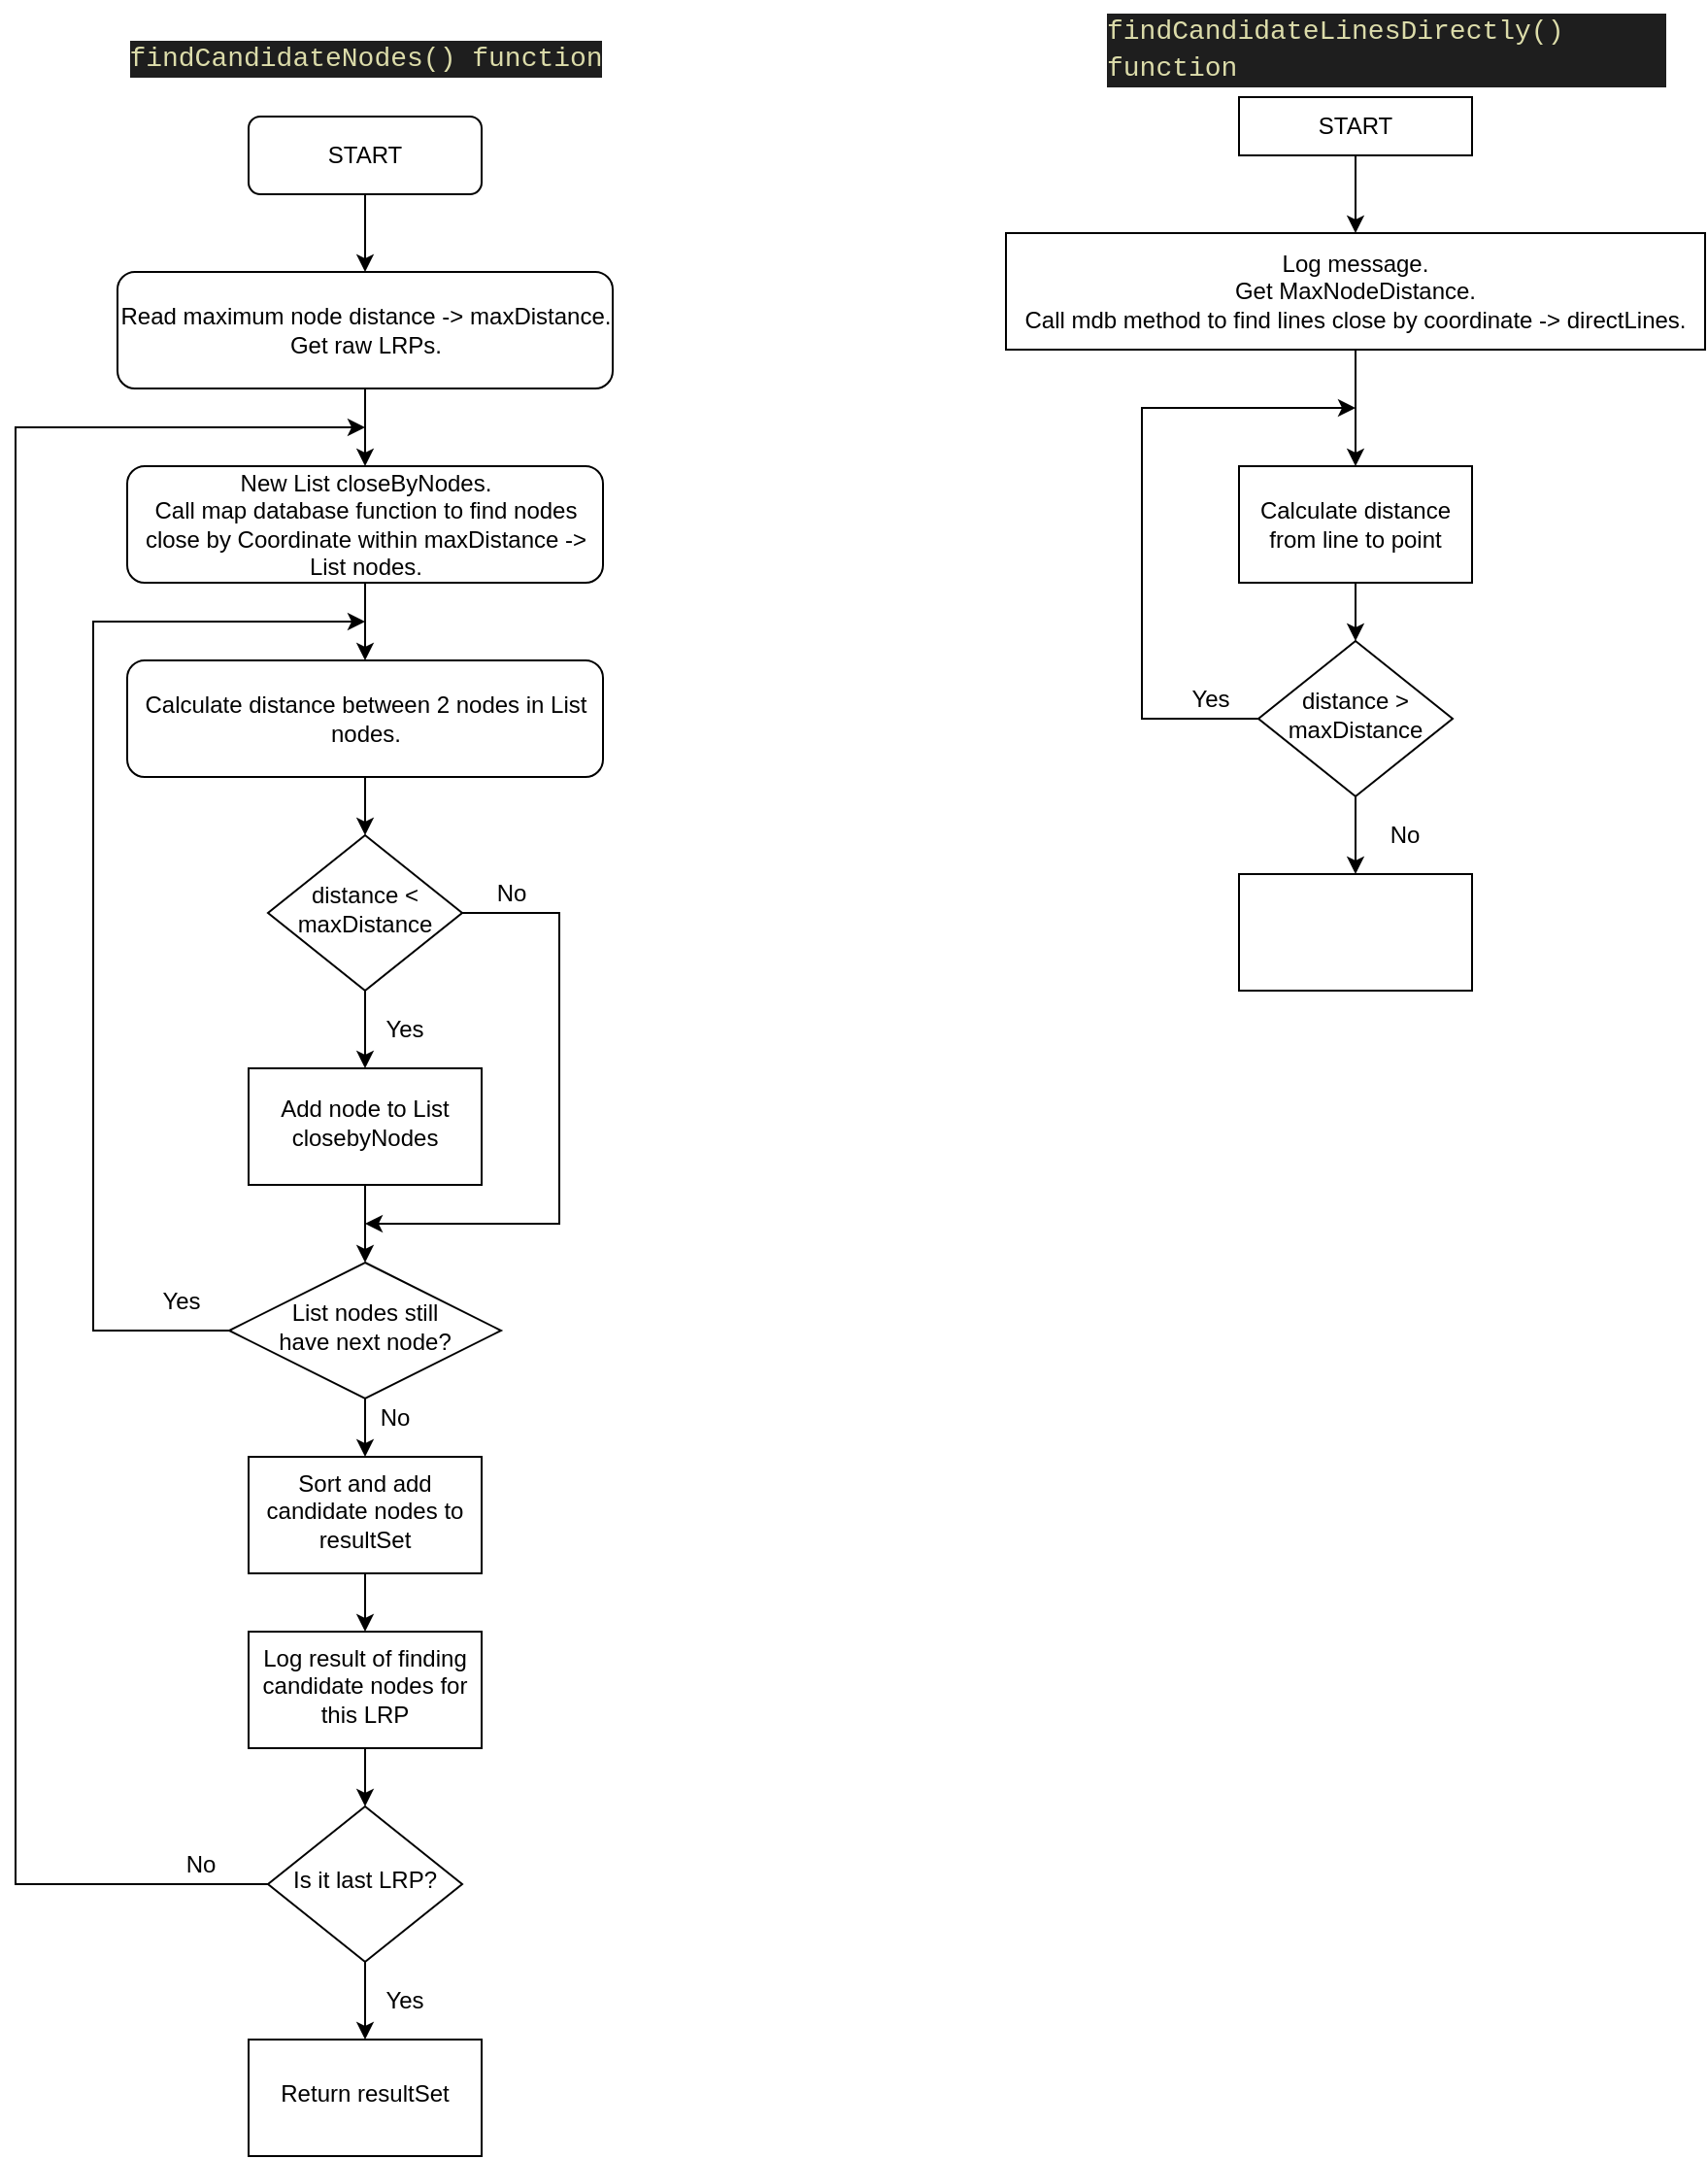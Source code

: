 <mxfile version="16.6.4" type="github">
  <diagram id="C5RBs43oDa-KdzZeNtuy" name="Page-1">
    <mxGraphModel dx="680" dy="379" grid="1" gridSize="10" guides="1" tooltips="1" connect="1" arrows="1" fold="1" page="1" pageScale="1" pageWidth="1200" pageHeight="1920" math="0" shadow="0">
      <root>
        <mxCell id="WIyWlLk6GJQsqaUBKTNV-0" />
        <mxCell id="WIyWlLk6GJQsqaUBKTNV-1" parent="WIyWlLk6GJQsqaUBKTNV-0" />
        <mxCell id="7TvibC5tmpHhkKPToRM5-1" value="" style="edgeStyle=orthogonalEdgeStyle;rounded=0;orthogonalLoop=1;jettySize=auto;html=1;" edge="1" parent="WIyWlLk6GJQsqaUBKTNV-1" source="WIyWlLk6GJQsqaUBKTNV-3" target="7TvibC5tmpHhkKPToRM5-0">
          <mxGeometry relative="1" as="geometry" />
        </mxCell>
        <mxCell id="WIyWlLk6GJQsqaUBKTNV-3" value="START" style="rounded=1;whiteSpace=wrap;html=1;fontSize=12;glass=0;strokeWidth=1;shadow=0;" parent="WIyWlLk6GJQsqaUBKTNV-1" vertex="1">
          <mxGeometry x="160" y="80" width="120" height="40" as="geometry" />
        </mxCell>
        <mxCell id="7TvibC5tmpHhkKPToRM5-9" value="" style="edgeStyle=orthogonalEdgeStyle;rounded=0;orthogonalLoop=1;jettySize=auto;html=1;" edge="1" parent="WIyWlLk6GJQsqaUBKTNV-1" source="7TvibC5tmpHhkKPToRM5-0" target="7TvibC5tmpHhkKPToRM5-8">
          <mxGeometry relative="1" as="geometry" />
        </mxCell>
        <mxCell id="7TvibC5tmpHhkKPToRM5-0" value="Read maximum node distance -&amp;gt; maxDistance.&lt;br&gt;Get raw LRPs." style="rounded=1;whiteSpace=wrap;html=1;fontSize=12;glass=0;strokeWidth=1;shadow=0;" vertex="1" parent="WIyWlLk6GJQsqaUBKTNV-1">
          <mxGeometry x="92.5" y="160" width="255" height="60" as="geometry" />
        </mxCell>
        <mxCell id="7TvibC5tmpHhkKPToRM5-17" value="" style="edgeStyle=orthogonalEdgeStyle;rounded=0;orthogonalLoop=1;jettySize=auto;html=1;" edge="1" parent="WIyWlLk6GJQsqaUBKTNV-1" source="7TvibC5tmpHhkKPToRM5-6" target="7TvibC5tmpHhkKPToRM5-16">
          <mxGeometry relative="1" as="geometry" />
        </mxCell>
        <mxCell id="7TvibC5tmpHhkKPToRM5-22" style="edgeStyle=orthogonalEdgeStyle;rounded=0;orthogonalLoop=1;jettySize=auto;html=1;" edge="1" parent="WIyWlLk6GJQsqaUBKTNV-1" source="7TvibC5tmpHhkKPToRM5-6">
          <mxGeometry relative="1" as="geometry">
            <mxPoint x="220" y="650" as="targetPoint" />
            <Array as="points">
              <mxPoint x="320" y="490" />
              <mxPoint x="320" y="650" />
            </Array>
          </mxGeometry>
        </mxCell>
        <mxCell id="7TvibC5tmpHhkKPToRM5-6" value="distance &amp;lt; maxDistance" style="rhombus;whiteSpace=wrap;html=1;shadow=0;fontFamily=Helvetica;fontSize=12;align=center;strokeWidth=1;spacing=6;spacingTop=-4;" vertex="1" parent="WIyWlLk6GJQsqaUBKTNV-1">
          <mxGeometry x="170" y="450" width="100" height="80" as="geometry" />
        </mxCell>
        <mxCell id="7TvibC5tmpHhkKPToRM5-12" value="" style="edgeStyle=orthogonalEdgeStyle;rounded=0;orthogonalLoop=1;jettySize=auto;html=1;" edge="1" parent="WIyWlLk6GJQsqaUBKTNV-1" source="7TvibC5tmpHhkKPToRM5-8" target="7TvibC5tmpHhkKPToRM5-11">
          <mxGeometry relative="1" as="geometry" />
        </mxCell>
        <mxCell id="7TvibC5tmpHhkKPToRM5-8" value="New List closeByNodes.&lt;br&gt;Call map database function to find nodes close by Coordinate within maxDistance -&amp;gt; List nodes." style="rounded=1;whiteSpace=wrap;html=1;fontSize=12;glass=0;strokeWidth=1;shadow=0;" vertex="1" parent="WIyWlLk6GJQsqaUBKTNV-1">
          <mxGeometry x="97.5" y="260" width="245" height="60" as="geometry" />
        </mxCell>
        <mxCell id="7TvibC5tmpHhkKPToRM5-13" value="" style="edgeStyle=orthogonalEdgeStyle;rounded=0;orthogonalLoop=1;jettySize=auto;html=1;" edge="1" parent="WIyWlLk6GJQsqaUBKTNV-1" source="7TvibC5tmpHhkKPToRM5-11" target="7TvibC5tmpHhkKPToRM5-6">
          <mxGeometry relative="1" as="geometry" />
        </mxCell>
        <mxCell id="7TvibC5tmpHhkKPToRM5-11" value="Calculate distance between 2 nodes in List nodes." style="rounded=1;whiteSpace=wrap;html=1;fontSize=12;glass=0;strokeWidth=1;shadow=0;" vertex="1" parent="WIyWlLk6GJQsqaUBKTNV-1">
          <mxGeometry x="97.5" y="360" width="245" height="60" as="geometry" />
        </mxCell>
        <mxCell id="7TvibC5tmpHhkKPToRM5-21" value="" style="edgeStyle=orthogonalEdgeStyle;rounded=0;orthogonalLoop=1;jettySize=auto;html=1;" edge="1" parent="WIyWlLk6GJQsqaUBKTNV-1" source="7TvibC5tmpHhkKPToRM5-16" target="7TvibC5tmpHhkKPToRM5-18">
          <mxGeometry relative="1" as="geometry" />
        </mxCell>
        <mxCell id="7TvibC5tmpHhkKPToRM5-16" value="Add node to List closebyNodes" style="whiteSpace=wrap;html=1;shadow=0;strokeWidth=1;spacing=6;spacingTop=-4;" vertex="1" parent="WIyWlLk6GJQsqaUBKTNV-1">
          <mxGeometry x="160" y="570" width="120" height="60" as="geometry" />
        </mxCell>
        <mxCell id="7TvibC5tmpHhkKPToRM5-25" style="edgeStyle=orthogonalEdgeStyle;rounded=0;orthogonalLoop=1;jettySize=auto;html=1;" edge="1" parent="WIyWlLk6GJQsqaUBKTNV-1" source="7TvibC5tmpHhkKPToRM5-18">
          <mxGeometry relative="1" as="geometry">
            <mxPoint x="220" y="340" as="targetPoint" />
            <Array as="points">
              <mxPoint x="80" y="705" />
              <mxPoint x="80" y="340" />
              <mxPoint x="220" y="340" />
            </Array>
          </mxGeometry>
        </mxCell>
        <mxCell id="7TvibC5tmpHhkKPToRM5-28" value="" style="edgeStyle=orthogonalEdgeStyle;rounded=0;orthogonalLoop=1;jettySize=auto;html=1;" edge="1" parent="WIyWlLk6GJQsqaUBKTNV-1" source="7TvibC5tmpHhkKPToRM5-18" target="7TvibC5tmpHhkKPToRM5-27">
          <mxGeometry relative="1" as="geometry" />
        </mxCell>
        <mxCell id="7TvibC5tmpHhkKPToRM5-18" value="List nodes still &lt;br&gt;have next node?" style="rhombus;whiteSpace=wrap;html=1;shadow=0;fontFamily=Helvetica;fontSize=12;align=center;strokeWidth=1;spacing=6;spacingTop=-4;" vertex="1" parent="WIyWlLk6GJQsqaUBKTNV-1">
          <mxGeometry x="150" y="670" width="140" height="70" as="geometry" />
        </mxCell>
        <mxCell id="7TvibC5tmpHhkKPToRM5-23" value="Yes" style="text;html=1;align=center;verticalAlign=middle;resizable=0;points=[];autosize=1;strokeColor=none;fillColor=none;" vertex="1" parent="WIyWlLk6GJQsqaUBKTNV-1">
          <mxGeometry x="225" y="540" width="30" height="20" as="geometry" />
        </mxCell>
        <mxCell id="7TvibC5tmpHhkKPToRM5-24" value="No" style="text;html=1;align=center;verticalAlign=middle;resizable=0;points=[];autosize=1;strokeColor=none;fillColor=none;" vertex="1" parent="WIyWlLk6GJQsqaUBKTNV-1">
          <mxGeometry x="280" y="470" width="30" height="20" as="geometry" />
        </mxCell>
        <mxCell id="7TvibC5tmpHhkKPToRM5-26" value="Yes" style="text;html=1;align=center;verticalAlign=middle;resizable=0;points=[];autosize=1;strokeColor=none;fillColor=none;" vertex="1" parent="WIyWlLk6GJQsqaUBKTNV-1">
          <mxGeometry x="110" y="680" width="30" height="20" as="geometry" />
        </mxCell>
        <mxCell id="7TvibC5tmpHhkKPToRM5-36" value="" style="edgeStyle=orthogonalEdgeStyle;rounded=0;orthogonalLoop=1;jettySize=auto;html=1;" edge="1" parent="WIyWlLk6GJQsqaUBKTNV-1" source="7TvibC5tmpHhkKPToRM5-27" target="7TvibC5tmpHhkKPToRM5-34">
          <mxGeometry relative="1" as="geometry" />
        </mxCell>
        <mxCell id="7TvibC5tmpHhkKPToRM5-27" value="Sort and add candidate nodes to resultSet" style="whiteSpace=wrap;html=1;shadow=0;strokeWidth=1;spacing=6;spacingTop=-4;" vertex="1" parent="WIyWlLk6GJQsqaUBKTNV-1">
          <mxGeometry x="160" y="770" width="120" height="60" as="geometry" />
        </mxCell>
        <mxCell id="7TvibC5tmpHhkKPToRM5-29" value="No" style="text;html=1;align=center;verticalAlign=middle;resizable=0;points=[];autosize=1;strokeColor=none;fillColor=none;" vertex="1" parent="WIyWlLk6GJQsqaUBKTNV-1">
          <mxGeometry x="220" y="740" width="30" height="20" as="geometry" />
        </mxCell>
        <mxCell id="7TvibC5tmpHhkKPToRM5-38" value="" style="edgeStyle=orthogonalEdgeStyle;rounded=0;orthogonalLoop=1;jettySize=auto;html=1;" edge="1" parent="WIyWlLk6GJQsqaUBKTNV-1" source="7TvibC5tmpHhkKPToRM5-34" target="7TvibC5tmpHhkKPToRM5-37">
          <mxGeometry relative="1" as="geometry" />
        </mxCell>
        <mxCell id="7TvibC5tmpHhkKPToRM5-34" value="Log result of finding candidate nodes for this LRP" style="whiteSpace=wrap;html=1;shadow=0;strokeWidth=1;spacing=6;spacingTop=-4;" vertex="1" parent="WIyWlLk6GJQsqaUBKTNV-1">
          <mxGeometry x="160" y="860" width="120" height="60" as="geometry" />
        </mxCell>
        <mxCell id="7TvibC5tmpHhkKPToRM5-39" style="edgeStyle=orthogonalEdgeStyle;rounded=0;orthogonalLoop=1;jettySize=auto;html=1;" edge="1" parent="WIyWlLk6GJQsqaUBKTNV-1" source="7TvibC5tmpHhkKPToRM5-37">
          <mxGeometry relative="1" as="geometry">
            <mxPoint x="220" y="240" as="targetPoint" />
            <Array as="points">
              <mxPoint x="40" y="990" />
              <mxPoint x="40" y="240" />
            </Array>
          </mxGeometry>
        </mxCell>
        <mxCell id="7TvibC5tmpHhkKPToRM5-42" value="" style="edgeStyle=orthogonalEdgeStyle;rounded=0;orthogonalLoop=1;jettySize=auto;html=1;" edge="1" parent="WIyWlLk6GJQsqaUBKTNV-1" source="7TvibC5tmpHhkKPToRM5-37" target="7TvibC5tmpHhkKPToRM5-41">
          <mxGeometry relative="1" as="geometry" />
        </mxCell>
        <mxCell id="7TvibC5tmpHhkKPToRM5-37" value="Is it last LRP?" style="rhombus;whiteSpace=wrap;html=1;shadow=0;fontFamily=Helvetica;fontSize=12;align=center;strokeWidth=1;spacing=6;spacingTop=-4;" vertex="1" parent="WIyWlLk6GJQsqaUBKTNV-1">
          <mxGeometry x="170" y="950" width="100" height="80" as="geometry" />
        </mxCell>
        <mxCell id="7TvibC5tmpHhkKPToRM5-40" value="No" style="text;html=1;align=center;verticalAlign=middle;resizable=0;points=[];autosize=1;strokeColor=none;fillColor=none;" vertex="1" parent="WIyWlLk6GJQsqaUBKTNV-1">
          <mxGeometry x="120" y="970" width="30" height="20" as="geometry" />
        </mxCell>
        <mxCell id="7TvibC5tmpHhkKPToRM5-41" value="Return resultSet" style="whiteSpace=wrap;html=1;shadow=0;strokeWidth=1;spacing=6;spacingTop=-4;" vertex="1" parent="WIyWlLk6GJQsqaUBKTNV-1">
          <mxGeometry x="160" y="1070" width="120" height="60" as="geometry" />
        </mxCell>
        <mxCell id="7TvibC5tmpHhkKPToRM5-43" value="Yes" style="text;html=1;align=center;verticalAlign=middle;resizable=0;points=[];autosize=1;strokeColor=none;fillColor=none;" vertex="1" parent="WIyWlLk6GJQsqaUBKTNV-1">
          <mxGeometry x="225" y="1040" width="30" height="20" as="geometry" />
        </mxCell>
        <mxCell id="7TvibC5tmpHhkKPToRM5-45" value="&lt;div style=&quot;color: rgb(212 , 212 , 212) ; background-color: rgb(30 , 30 , 30) ; font-family: &amp;#34;consolas&amp;#34; , &amp;#34;courier new&amp;#34; , monospace ; font-size: 14px ; line-height: 19px&quot;&gt;&lt;span style=&quot;color: #dcdcaa&quot;&gt;findCandidateNodes() function&lt;/span&gt;&lt;/div&gt;" style="text;html=1;align=center;verticalAlign=middle;resizable=0;points=[];autosize=1;strokeColor=none;fillColor=none;" vertex="1" parent="WIyWlLk6GJQsqaUBKTNV-1">
          <mxGeometry x="100" y="40" width="240" height="20" as="geometry" />
        </mxCell>
        <mxCell id="7TvibC5tmpHhkKPToRM5-46" value="&lt;div style=&quot;color: rgb(212 , 212 , 212) ; background-color: rgb(30 , 30 , 30) ; font-family: &amp;#34;consolas&amp;#34; , &amp;#34;courier new&amp;#34; , monospace ; font-weight: normal ; font-size: 14px ; line-height: 19px&quot;&gt;&lt;div&gt;&lt;span style=&quot;color: #dcdcaa&quot;&gt;findCandidateLinesDirectly() function&lt;/span&gt;&lt;/div&gt;&lt;/div&gt;" style="text;whiteSpace=wrap;html=1;" vertex="1" parent="WIyWlLk6GJQsqaUBKTNV-1">
          <mxGeometry x="600" y="20" width="290" height="30" as="geometry" />
        </mxCell>
        <mxCell id="7TvibC5tmpHhkKPToRM5-49" value="" style="edgeStyle=orthogonalEdgeStyle;rounded=0;orthogonalLoop=1;jettySize=auto;html=1;" edge="1" parent="WIyWlLk6GJQsqaUBKTNV-1" source="7TvibC5tmpHhkKPToRM5-47" target="7TvibC5tmpHhkKPToRM5-48">
          <mxGeometry relative="1" as="geometry" />
        </mxCell>
        <mxCell id="7TvibC5tmpHhkKPToRM5-47" value="START" style="rounded=0;whiteSpace=wrap;html=1;" vertex="1" parent="WIyWlLk6GJQsqaUBKTNV-1">
          <mxGeometry x="670" y="70" width="120" height="30" as="geometry" />
        </mxCell>
        <mxCell id="7TvibC5tmpHhkKPToRM5-51" value="" style="edgeStyle=orthogonalEdgeStyle;rounded=0;orthogonalLoop=1;jettySize=auto;html=1;" edge="1" parent="WIyWlLk6GJQsqaUBKTNV-1" source="7TvibC5tmpHhkKPToRM5-48" target="7TvibC5tmpHhkKPToRM5-50">
          <mxGeometry relative="1" as="geometry" />
        </mxCell>
        <mxCell id="7TvibC5tmpHhkKPToRM5-48" value="Log message.&lt;br&gt;Get MaxNodeDistance.&lt;br&gt;Call mdb method to find lines close by coordinate -&amp;gt; directLines." style="whiteSpace=wrap;html=1;rounded=0;" vertex="1" parent="WIyWlLk6GJQsqaUBKTNV-1">
          <mxGeometry x="550" y="140" width="360" height="60" as="geometry" />
        </mxCell>
        <mxCell id="7TvibC5tmpHhkKPToRM5-55" value="" style="edgeStyle=orthogonalEdgeStyle;rounded=0;orthogonalLoop=1;jettySize=auto;html=1;" edge="1" parent="WIyWlLk6GJQsqaUBKTNV-1" source="7TvibC5tmpHhkKPToRM5-50" target="7TvibC5tmpHhkKPToRM5-52">
          <mxGeometry relative="1" as="geometry" />
        </mxCell>
        <mxCell id="7TvibC5tmpHhkKPToRM5-50" value="Calculate distance from line to point" style="whiteSpace=wrap;html=1;rounded=0;" vertex="1" parent="WIyWlLk6GJQsqaUBKTNV-1">
          <mxGeometry x="670" y="260" width="120" height="60" as="geometry" />
        </mxCell>
        <mxCell id="7TvibC5tmpHhkKPToRM5-56" style="edgeStyle=orthogonalEdgeStyle;rounded=0;orthogonalLoop=1;jettySize=auto;html=1;" edge="1" parent="WIyWlLk6GJQsqaUBKTNV-1" source="7TvibC5tmpHhkKPToRM5-52">
          <mxGeometry relative="1" as="geometry">
            <mxPoint x="730" y="230" as="targetPoint" />
            <Array as="points">
              <mxPoint x="620" y="390" />
              <mxPoint x="620" y="230" />
              <mxPoint x="730" y="230" />
            </Array>
          </mxGeometry>
        </mxCell>
        <mxCell id="7TvibC5tmpHhkKPToRM5-59" value="" style="edgeStyle=orthogonalEdgeStyle;rounded=0;orthogonalLoop=1;jettySize=auto;html=1;" edge="1" parent="WIyWlLk6GJQsqaUBKTNV-1" source="7TvibC5tmpHhkKPToRM5-52" target="7TvibC5tmpHhkKPToRM5-58">
          <mxGeometry relative="1" as="geometry" />
        </mxCell>
        <mxCell id="7TvibC5tmpHhkKPToRM5-52" value="distance &amp;gt; maxDistance" style="rhombus;whiteSpace=wrap;html=1;shadow=0;fontFamily=Helvetica;fontSize=12;align=center;strokeWidth=1;spacing=6;spacingTop=-4;" vertex="1" parent="WIyWlLk6GJQsqaUBKTNV-1">
          <mxGeometry x="680" y="350" width="100" height="80" as="geometry" />
        </mxCell>
        <mxCell id="7TvibC5tmpHhkKPToRM5-57" value="Yes" style="text;html=1;align=center;verticalAlign=middle;resizable=0;points=[];autosize=1;strokeColor=none;fillColor=none;" vertex="1" parent="WIyWlLk6GJQsqaUBKTNV-1">
          <mxGeometry x="640" y="370" width="30" height="20" as="geometry" />
        </mxCell>
        <mxCell id="7TvibC5tmpHhkKPToRM5-58" value="" style="whiteSpace=wrap;html=1;shadow=0;strokeWidth=1;spacing=6;spacingTop=-4;" vertex="1" parent="WIyWlLk6GJQsqaUBKTNV-1">
          <mxGeometry x="670" y="470" width="120" height="60" as="geometry" />
        </mxCell>
        <mxCell id="7TvibC5tmpHhkKPToRM5-60" value="No" style="text;html=1;align=center;verticalAlign=middle;resizable=0;points=[];autosize=1;strokeColor=none;fillColor=none;" vertex="1" parent="WIyWlLk6GJQsqaUBKTNV-1">
          <mxGeometry x="740" y="440" width="30" height="20" as="geometry" />
        </mxCell>
      </root>
    </mxGraphModel>
  </diagram>
</mxfile>
